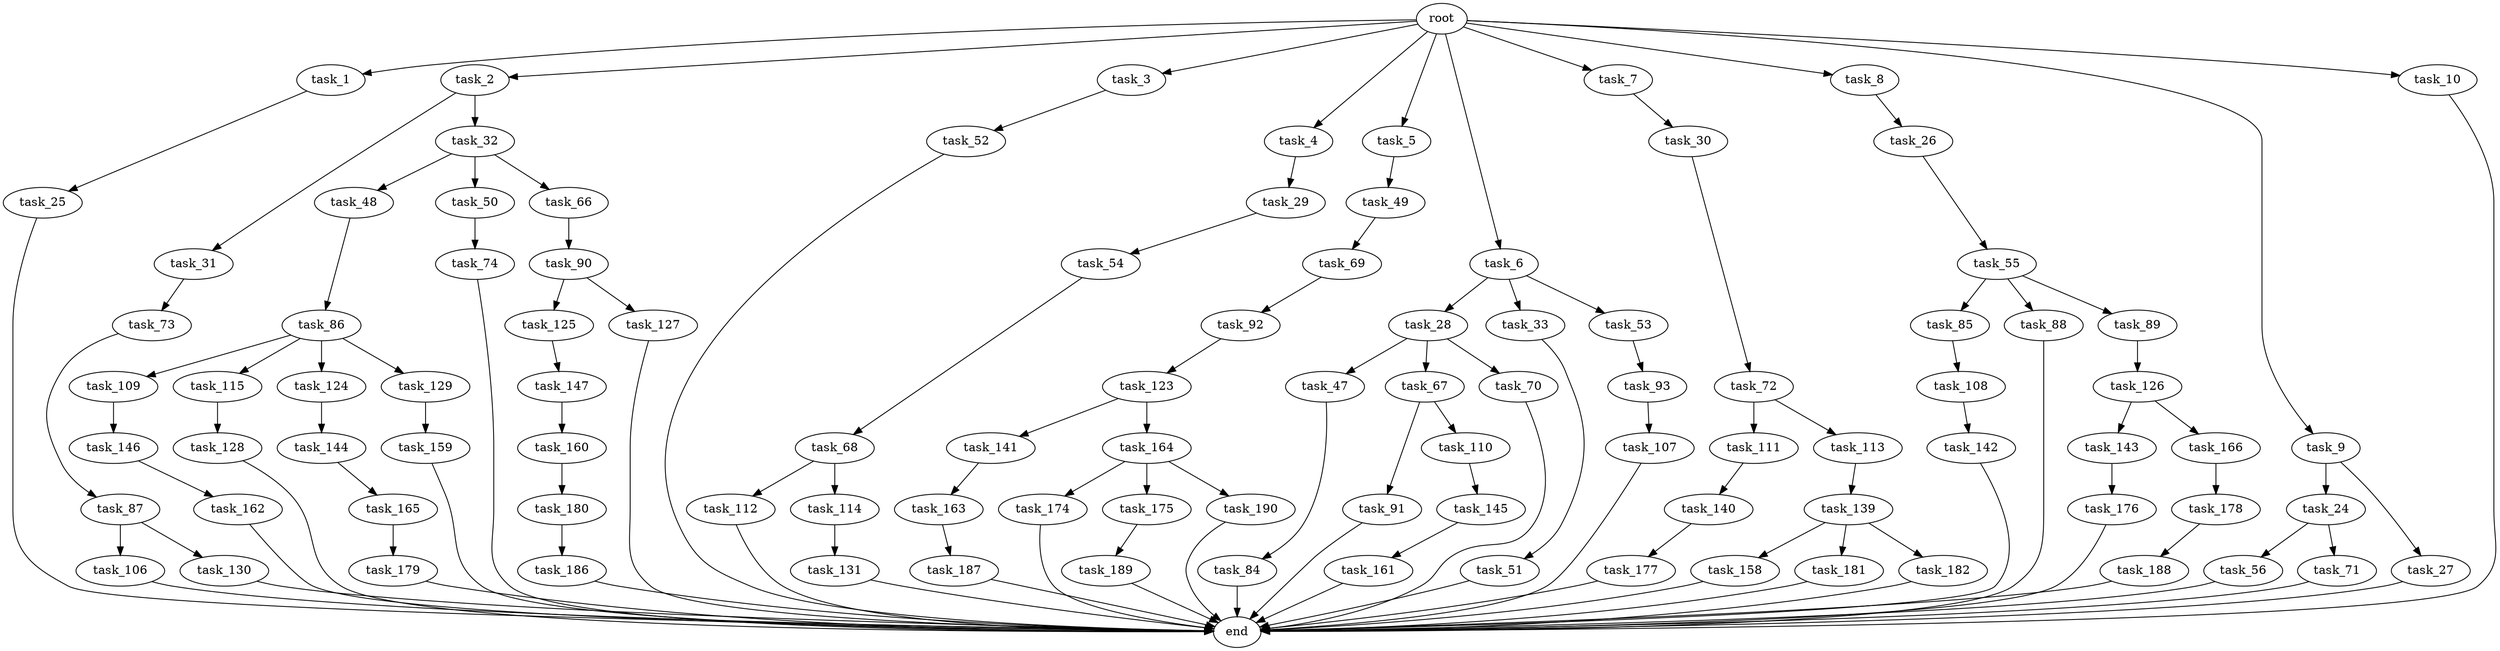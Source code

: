 digraph G {
  root [size="0.000000"];
  task_1 [size="2.048000"];
  task_2 [size="2.048000"];
  task_3 [size="2.048000"];
  task_4 [size="2.048000"];
  task_5 [size="2.048000"];
  task_6 [size="2.048000"];
  task_7 [size="2.048000"];
  task_8 [size="2.048000"];
  task_9 [size="2.048000"];
  task_10 [size="2.048000"];
  task_24 [size="68719476.736000"];
  task_25 [size="154618822.656000"];
  task_26 [size="154618822.656000"];
  task_27 [size="68719476.736000"];
  task_28 [size="68719476.736000"];
  task_29 [size="1099511627.776000"];
  task_30 [size="429496729.600000"];
  task_31 [size="68719476.736000"];
  task_32 [size="68719476.736000"];
  task_33 [size="68719476.736000"];
  task_47 [size="841813590.016000"];
  task_48 [size="68719476.736000"];
  task_49 [size="1717986918.400000"];
  task_50 [size="68719476.736000"];
  task_51 [size="1391569403.904000"];
  task_52 [size="841813590.016000"];
  task_53 [size="68719476.736000"];
  task_54 [size="1391569403.904000"];
  task_55 [size="274877906.944000"];
  task_56 [size="618475290.624000"];
  task_66 [size="68719476.736000"];
  task_67 [size="841813590.016000"];
  task_68 [size="618475290.624000"];
  task_69 [size="68719476.736000"];
  task_70 [size="841813590.016000"];
  task_71 [size="618475290.624000"];
  task_72 [size="429496729.600000"];
  task_73 [size="1099511627.776000"];
  task_74 [size="618475290.624000"];
  task_84 [size="274877906.944000"];
  task_85 [size="274877906.944000"];
  task_86 [size="154618822.656000"];
  task_87 [size="1391569403.904000"];
  task_88 [size="274877906.944000"];
  task_89 [size="274877906.944000"];
  task_90 [size="1717986918.400000"];
  task_91 [size="1391569403.904000"];
  task_92 [size="154618822.656000"];
  task_93 [size="68719476.736000"];
  task_106 [size="154618822.656000"];
  task_107 [size="1099511627.776000"];
  task_108 [size="618475290.624000"];
  task_109 [size="274877906.944000"];
  task_110 [size="1391569403.904000"];
  task_111 [size="618475290.624000"];
  task_112 [size="1391569403.904000"];
  task_113 [size="618475290.624000"];
  task_114 [size="1391569403.904000"];
  task_115 [size="274877906.944000"];
  task_123 [size="1099511627.776000"];
  task_124 [size="274877906.944000"];
  task_125 [size="1391569403.904000"];
  task_126 [size="841813590.016000"];
  task_127 [size="1391569403.904000"];
  task_128 [size="1391569403.904000"];
  task_129 [size="274877906.944000"];
  task_130 [size="154618822.656000"];
  task_131 [size="1099511627.776000"];
  task_139 [size="274877906.944000"];
  task_140 [size="618475290.624000"];
  task_141 [size="68719476.736000"];
  task_142 [size="841813590.016000"];
  task_143 [size="154618822.656000"];
  task_144 [size="841813590.016000"];
  task_145 [size="841813590.016000"];
  task_146 [size="1391569403.904000"];
  task_147 [size="618475290.624000"];
  task_158 [size="429496729.600000"];
  task_159 [size="68719476.736000"];
  task_160 [size="618475290.624000"];
  task_161 [size="154618822.656000"];
  task_162 [size="429496729.600000"];
  task_163 [size="429496729.600000"];
  task_164 [size="68719476.736000"];
  task_165 [size="1391569403.904000"];
  task_166 [size="154618822.656000"];
  task_174 [size="1717986918.400000"];
  task_175 [size="1717986918.400000"];
  task_176 [size="68719476.736000"];
  task_177 [size="1391569403.904000"];
  task_178 [size="618475290.624000"];
  task_179 [size="154618822.656000"];
  task_180 [size="429496729.600000"];
  task_181 [size="429496729.600000"];
  task_182 [size="429496729.600000"];
  task_186 [size="154618822.656000"];
  task_187 [size="274877906.944000"];
  task_188 [size="1391569403.904000"];
  task_189 [size="841813590.016000"];
  task_190 [size="1717986918.400000"];
  end [size="0.000000"];

  root -> task_1 [size="1.000000"];
  root -> task_2 [size="1.000000"];
  root -> task_3 [size="1.000000"];
  root -> task_4 [size="1.000000"];
  root -> task_5 [size="1.000000"];
  root -> task_6 [size="1.000000"];
  root -> task_7 [size="1.000000"];
  root -> task_8 [size="1.000000"];
  root -> task_9 [size="1.000000"];
  root -> task_10 [size="1.000000"];
  task_1 -> task_25 [size="75497472.000000"];
  task_2 -> task_31 [size="33554432.000000"];
  task_2 -> task_32 [size="33554432.000000"];
  task_3 -> task_52 [size="411041792.000000"];
  task_4 -> task_29 [size="536870912.000000"];
  task_5 -> task_49 [size="838860800.000000"];
  task_6 -> task_28 [size="33554432.000000"];
  task_6 -> task_33 [size="33554432.000000"];
  task_6 -> task_53 [size="33554432.000000"];
  task_7 -> task_30 [size="209715200.000000"];
  task_8 -> task_26 [size="75497472.000000"];
  task_9 -> task_24 [size="33554432.000000"];
  task_9 -> task_27 [size="33554432.000000"];
  task_10 -> end [size="1.000000"];
  task_24 -> task_56 [size="301989888.000000"];
  task_24 -> task_71 [size="301989888.000000"];
  task_25 -> end [size="1.000000"];
  task_26 -> task_55 [size="134217728.000000"];
  task_27 -> end [size="1.000000"];
  task_28 -> task_47 [size="411041792.000000"];
  task_28 -> task_67 [size="411041792.000000"];
  task_28 -> task_70 [size="411041792.000000"];
  task_29 -> task_54 [size="679477248.000000"];
  task_30 -> task_72 [size="209715200.000000"];
  task_31 -> task_73 [size="536870912.000000"];
  task_32 -> task_48 [size="33554432.000000"];
  task_32 -> task_50 [size="33554432.000000"];
  task_32 -> task_66 [size="33554432.000000"];
  task_33 -> task_51 [size="679477248.000000"];
  task_47 -> task_84 [size="134217728.000000"];
  task_48 -> task_86 [size="75497472.000000"];
  task_49 -> task_69 [size="33554432.000000"];
  task_50 -> task_74 [size="301989888.000000"];
  task_51 -> end [size="1.000000"];
  task_52 -> end [size="1.000000"];
  task_53 -> task_93 [size="33554432.000000"];
  task_54 -> task_68 [size="301989888.000000"];
  task_55 -> task_85 [size="134217728.000000"];
  task_55 -> task_88 [size="134217728.000000"];
  task_55 -> task_89 [size="134217728.000000"];
  task_56 -> end [size="1.000000"];
  task_66 -> task_90 [size="838860800.000000"];
  task_67 -> task_91 [size="679477248.000000"];
  task_67 -> task_110 [size="679477248.000000"];
  task_68 -> task_112 [size="679477248.000000"];
  task_68 -> task_114 [size="679477248.000000"];
  task_69 -> task_92 [size="75497472.000000"];
  task_70 -> end [size="1.000000"];
  task_71 -> end [size="1.000000"];
  task_72 -> task_111 [size="301989888.000000"];
  task_72 -> task_113 [size="301989888.000000"];
  task_73 -> task_87 [size="679477248.000000"];
  task_74 -> end [size="1.000000"];
  task_84 -> end [size="1.000000"];
  task_85 -> task_108 [size="301989888.000000"];
  task_86 -> task_109 [size="134217728.000000"];
  task_86 -> task_115 [size="134217728.000000"];
  task_86 -> task_124 [size="134217728.000000"];
  task_86 -> task_129 [size="134217728.000000"];
  task_87 -> task_106 [size="75497472.000000"];
  task_87 -> task_130 [size="75497472.000000"];
  task_88 -> end [size="1.000000"];
  task_89 -> task_126 [size="411041792.000000"];
  task_90 -> task_125 [size="679477248.000000"];
  task_90 -> task_127 [size="679477248.000000"];
  task_91 -> end [size="1.000000"];
  task_92 -> task_123 [size="536870912.000000"];
  task_93 -> task_107 [size="536870912.000000"];
  task_106 -> end [size="1.000000"];
  task_107 -> end [size="1.000000"];
  task_108 -> task_142 [size="411041792.000000"];
  task_109 -> task_146 [size="679477248.000000"];
  task_110 -> task_145 [size="411041792.000000"];
  task_111 -> task_140 [size="301989888.000000"];
  task_112 -> end [size="1.000000"];
  task_113 -> task_139 [size="134217728.000000"];
  task_114 -> task_131 [size="536870912.000000"];
  task_115 -> task_128 [size="679477248.000000"];
  task_123 -> task_141 [size="33554432.000000"];
  task_123 -> task_164 [size="33554432.000000"];
  task_124 -> task_144 [size="411041792.000000"];
  task_125 -> task_147 [size="301989888.000000"];
  task_126 -> task_143 [size="75497472.000000"];
  task_126 -> task_166 [size="75497472.000000"];
  task_127 -> end [size="1.000000"];
  task_128 -> end [size="1.000000"];
  task_129 -> task_159 [size="33554432.000000"];
  task_130 -> end [size="1.000000"];
  task_131 -> end [size="1.000000"];
  task_139 -> task_158 [size="209715200.000000"];
  task_139 -> task_181 [size="209715200.000000"];
  task_139 -> task_182 [size="209715200.000000"];
  task_140 -> task_177 [size="679477248.000000"];
  task_141 -> task_163 [size="209715200.000000"];
  task_142 -> end [size="1.000000"];
  task_143 -> task_176 [size="33554432.000000"];
  task_144 -> task_165 [size="679477248.000000"];
  task_145 -> task_161 [size="75497472.000000"];
  task_146 -> task_162 [size="209715200.000000"];
  task_147 -> task_160 [size="301989888.000000"];
  task_158 -> end [size="1.000000"];
  task_159 -> end [size="1.000000"];
  task_160 -> task_180 [size="209715200.000000"];
  task_161 -> end [size="1.000000"];
  task_162 -> end [size="1.000000"];
  task_163 -> task_187 [size="134217728.000000"];
  task_164 -> task_174 [size="838860800.000000"];
  task_164 -> task_175 [size="838860800.000000"];
  task_164 -> task_190 [size="838860800.000000"];
  task_165 -> task_179 [size="75497472.000000"];
  task_166 -> task_178 [size="301989888.000000"];
  task_174 -> end [size="1.000000"];
  task_175 -> task_189 [size="411041792.000000"];
  task_176 -> end [size="1.000000"];
  task_177 -> end [size="1.000000"];
  task_178 -> task_188 [size="679477248.000000"];
  task_179 -> end [size="1.000000"];
  task_180 -> task_186 [size="75497472.000000"];
  task_181 -> end [size="1.000000"];
  task_182 -> end [size="1.000000"];
  task_186 -> end [size="1.000000"];
  task_187 -> end [size="1.000000"];
  task_188 -> end [size="1.000000"];
  task_189 -> end [size="1.000000"];
  task_190 -> end [size="1.000000"];
}
